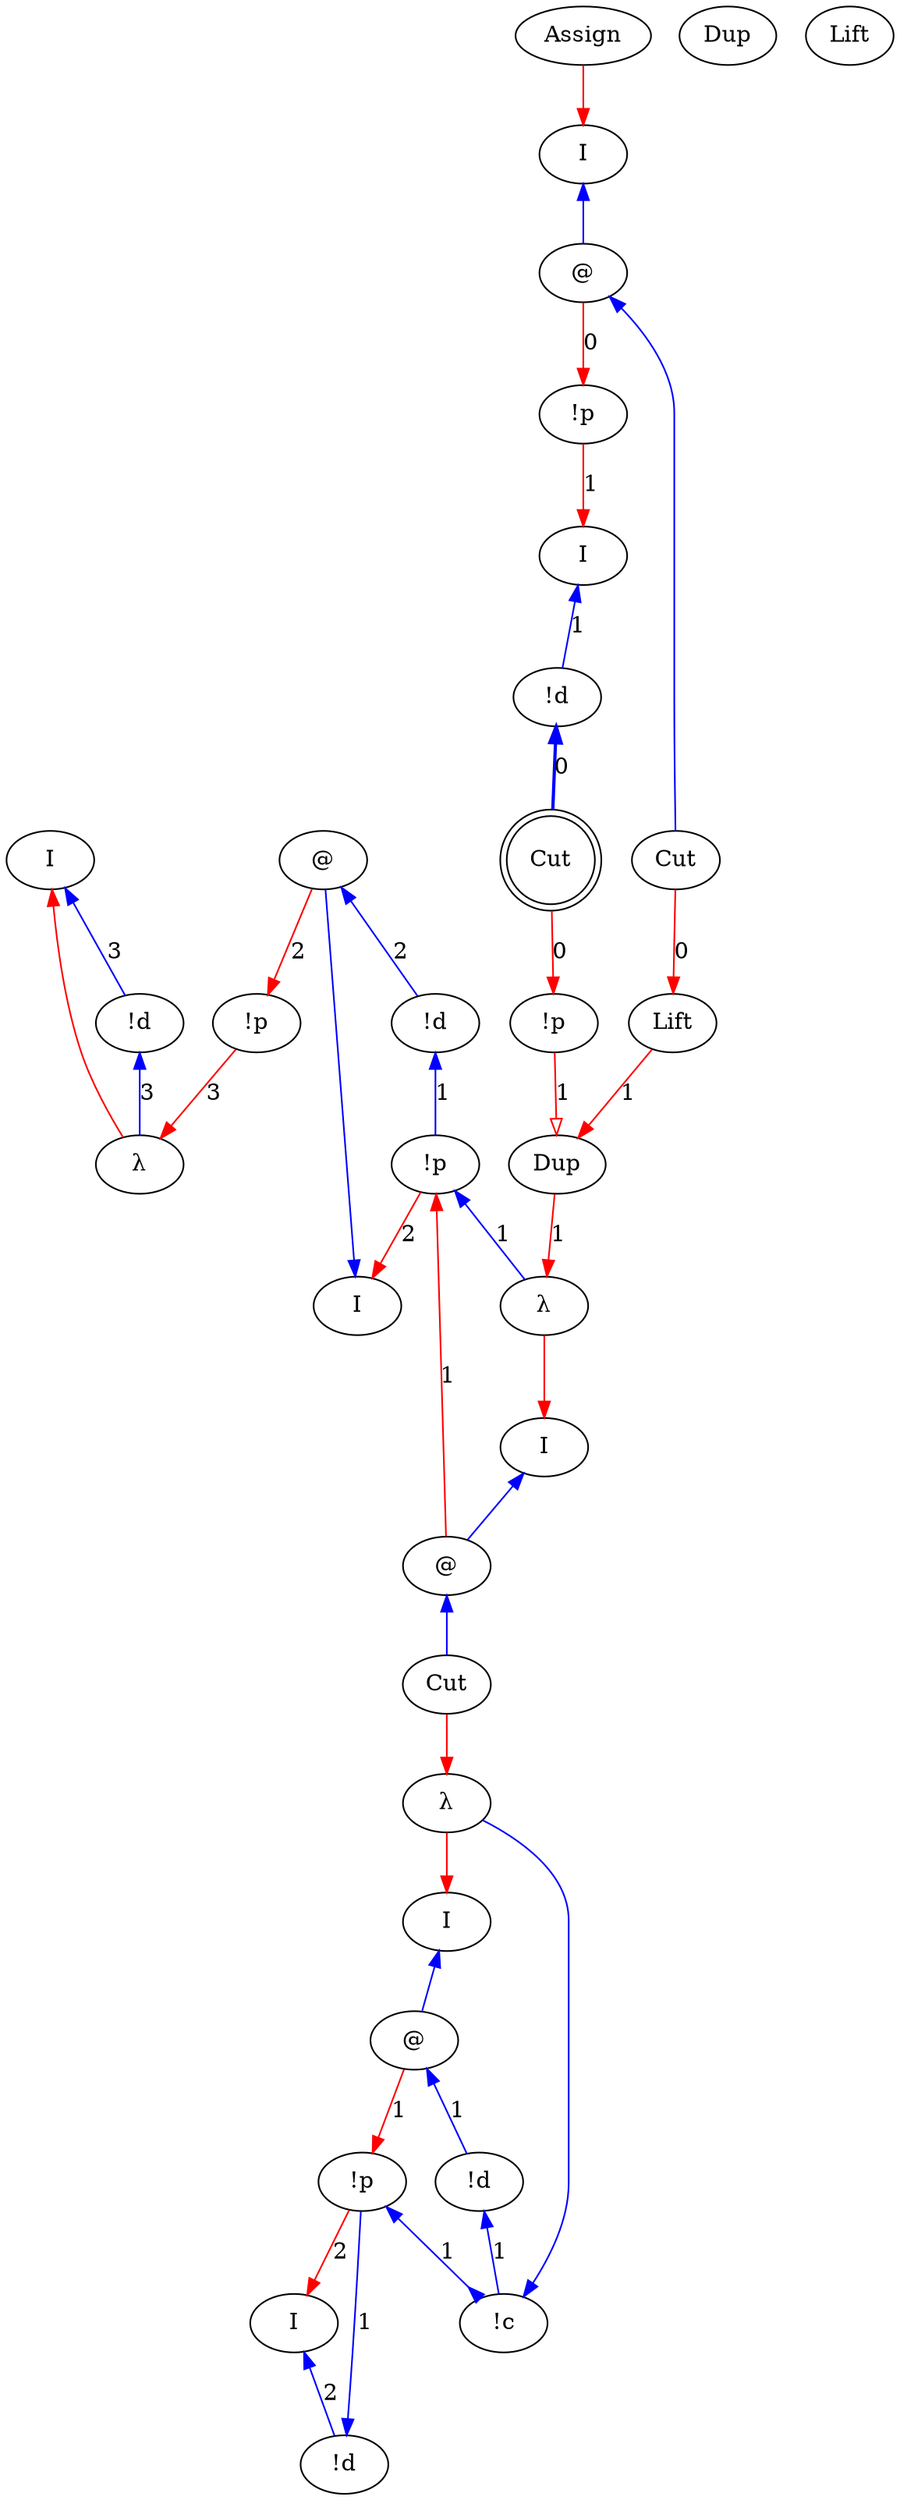 digraph {
rankdir="TB"
"I0" [label="I"]
"!d1" [label="!d"]
"λ2" [label="λ"]
"!p3" [label="!p"]
"I4" [label="I"]
"@5" [label="@"]
"!d6" [label="!d"]
"!p7" [label="!p"]
"I8" [label="I"]
"@9" [label="@"]
"I10" [label="I"]
"!d11" [label="!d"]
"!p12" [label="!p"]
"I13" [label="I"]
"@14" [label="@"]
"!d15" [label="!d"]
"!c16" [label="!c"]
"λ17" [label="λ"]
"Cut18" [label="Cut"]
"λ19" [label="λ"]
"I20" [label="I"]
"!d21" [label="!d"]
"I22" [label="I"]
"@23" [label="@"]
"Assign24" [label="Assign"]
"Dup25" [label="Dup"]
"Dup26" [label="Dup"]
"Cut27" [label="Cut"]
"Lift28" [label="Lift"]
"Lift29" [label="Lift"]
"!p30" [label="!p"]
"Cut31" [label="Cut",shape=doublecircle]
"!p32" [label="!p"]
"!p7" -> "λ19"[color=blue,weight=1,tooltip="h34",label="1",arrowtail=normal,arrowhead=none,dir=both]
"!d6" -> "!p7"[color=blue,weight=1,tooltip="hf65",label="1",arrowtail=normal,arrowhead=none,dir=both]
"!d1" -> "λ2"[color=blue,weight=1,tooltip="i81",label="3",arrowtail=normal,arrowhead=none,dir=both]
"I0" -> "!d1"[color=blue,weight=1,tooltip="iret84",label="3",arrowtail=normal,arrowhead=none,dir=both]
"I22" -> "@23"[color=blue,weight=1,tooltip="lret19",arrowtail=normal,arrowhead=none,dir=both]
"I13" -> "@14"[color=blue,weight=1,tooltip="lret53",arrowtail=normal,arrowhead=none,dir=both]
"I8" -> "@9"[color=blue,weight=1,tooltip="lret62",arrowtail=normal,arrowhead=none,dir=both]
"I4" -> "@5"[color=blue,weight=1,tooltip="lret75",arrowtail=normal,arrowhead=none,dir=both]
"@23" -> "Cut27"[color=blue,weight=1,tooltip="lval14",arrowtail=normal,arrowhead=none,dir=both]
"@9" -> "Cut18"[color=blue,weight=1,tooltip="lval38",arrowtail=normal,arrowhead=none,dir=both]
"@14" -> "!d15"[color=blue,weight=1,tooltip="lval48",label="1",arrowtail=normal,arrowhead=none,dir=both]
"@5" -> "!d6"[color=blue,weight=1,tooltip="lval70",label="2",arrowtail=normal,arrowhead=none,dir=both]
"@23" -> "!p32"[color=red,weight=2,tooltip="newrret18",label="0",arrowhead=normal,arrowtail=none,dir=both]
"@14" -> "!p12"[color=red,weight=2,tooltip="newrret52",label="1",arrowhead=normal,arrowtail=none,dir=both]
"@9" -> "!p7"[color=red,weight=2,tooltip="newrret61",label="1",arrowhead=normal,arrowtail=none,dir=both]
"@5" -> "!p3"[color=red,weight=2,tooltip="newrret74",label="2",arrowhead=normal,arrowtail=none,dir=both]
"Cut31" -> "!p30"[color=red,weight=2,tooltip="newrret93",label="0",arrowhead=normal,arrowtail=none,dir=both]
"!p32" -> "I20"[color=red,weight=2,tooltip="newrretf23",label="1",arrowhead=normal,arrowtail=none,dir=both]
"Dup26" -> "λ19"[color=red,weight=2,tooltip="newrretf31",label="1",arrowhead=normal,arrowtail=none,dir=both]
"!p12" -> "I10"[color=red,weight=2,tooltip="newrretf57",label="2",arrowhead=normal,arrowtail=none,dir=both]
"!p7" -> "I4"[color=red,weight=2,tooltip="newrretf66",label="2",arrowhead=normal,arrowtail=none,dir=both]
"!p3" -> "λ2"[color=red,weight=2,tooltip="newrretf78",label="3",arrowhead=normal,arrowtail=none,dir=both]
"Lift29" -> "Dup26"[color=red,weight=2,tooltip="newrretf87",label="1",arrowhead=normal,arrowtail=none,dir=both]
"!p30" -> "Dup26"[color=red,weight=2,tooltip="newrretf91",label="1",arrowhead=onormal,arrowtail=none,dir=both]
"λ19" -> "I8"[color=red,weight=2,tooltip="ret35",arrowhead=normal,arrowtail=none,dir=both]
"λ17" -> "I13"[color=red,weight=2,tooltip="ret42",arrowhead=normal,arrowtail=none,dir=both]
"Assign24" -> "I22"[color=red,weight=2,tooltip="ret8",arrowhead=normal,arrowtail=none,dir=both]
"λ2" -> "I0"[color=red,weight=2,tooltip="ret82",arrowhead=normal,arrowtail=none,dir=both]
"Cut18" -> "λ17"[color=red,weight=2,tooltip="rval39",arrowhead=normal,arrowtail=none,dir=both]
"Cut27" -> "Lift29"[color=red,weight=2,tooltip="seqDM96",label="0",arrowhead=normal,arrowtail=none,dir=both]
"!d21" -> "Cut31"[color=blue,weight=1,tooltip="xBf22",label="0",arrowtail=normal,arrowhead=none,penwidth=2,dir=both]
"I20" -> "!d21"[color=blue,weight=1,tooltip="xret26",label="1",arrowtail=normal,arrowhead=none,dir=both]
"!c16" -> "λ17"[color=blue,weight=1,tooltip="y41",arrowtail=normal,arrowhead=none,dir=both]
"!d15" -> "!c16"[color=blue,weight=1,tooltip="yA43",label="1",arrowtail=normal,arrowhead=none,dir=both]
"!p12" -> "!c16"[color=blue,weight=1,tooltip="yB44",label="1",arrowtail=normal,arrowhead=inv,dir=both]
"!d11" -> "!p12"[color=blue,weight=1,tooltip="yBf56",label="1",arrowtail=normal,arrowhead=none,dir=both]
"I10" -> "!d11"[color=blue,weight=1,tooltip="yret60",label="2",arrowtail=normal,arrowhead=none,dir=both]
}
